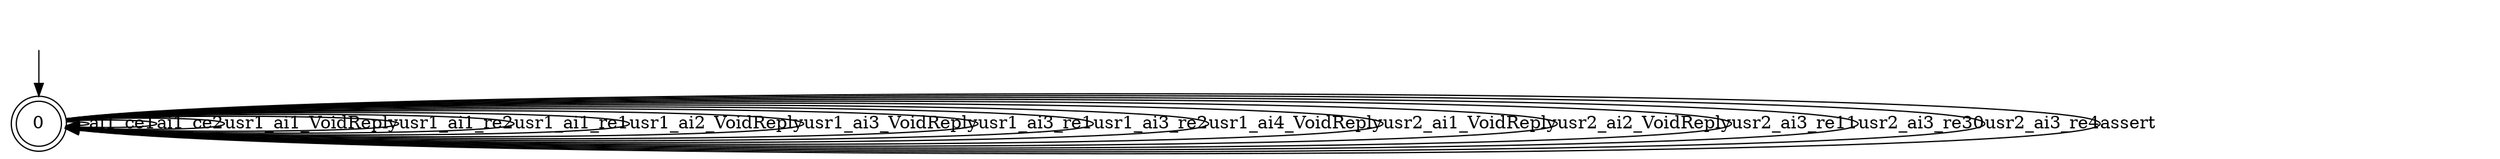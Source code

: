 digraph T5 {
0 [label="0", shape=doublecircle];
0 -> 0  [label="ai1_ce1"];
0 -> 0  [label="ai1_ce2"];
0 -> 0  [label="usr1_ai1_VoidReply"];
0 -> 0  [label="usr1_ai1_re2"];
0 -> 0  [label="usr1_ai1_re1"];
0 -> 0  [label="usr1_ai2_VoidReply"];
0 -> 0  [label="usr1_ai3_VoidReply"];
0 -> 0  [label="usr1_ai3_re1"];
0 -> 0  [label="usr1_ai3_re2"];
0 -> 0  [label="usr1_ai4_VoidReply"];
0 -> 0  [label="usr2_ai1_VoidReply"];
0 -> 0  [label="usr2_ai2_VoidReply"];
0 -> 0  [label="usr2_ai3_re11"];
0 -> 0  [label="usr2_ai3_re30"];
0 -> 0  [label="usr2_ai3_re4"];
0 -> 0  [label="assert"];
__start0 [label="", shape=none];
__start0 -> 0  [label=""];
}
